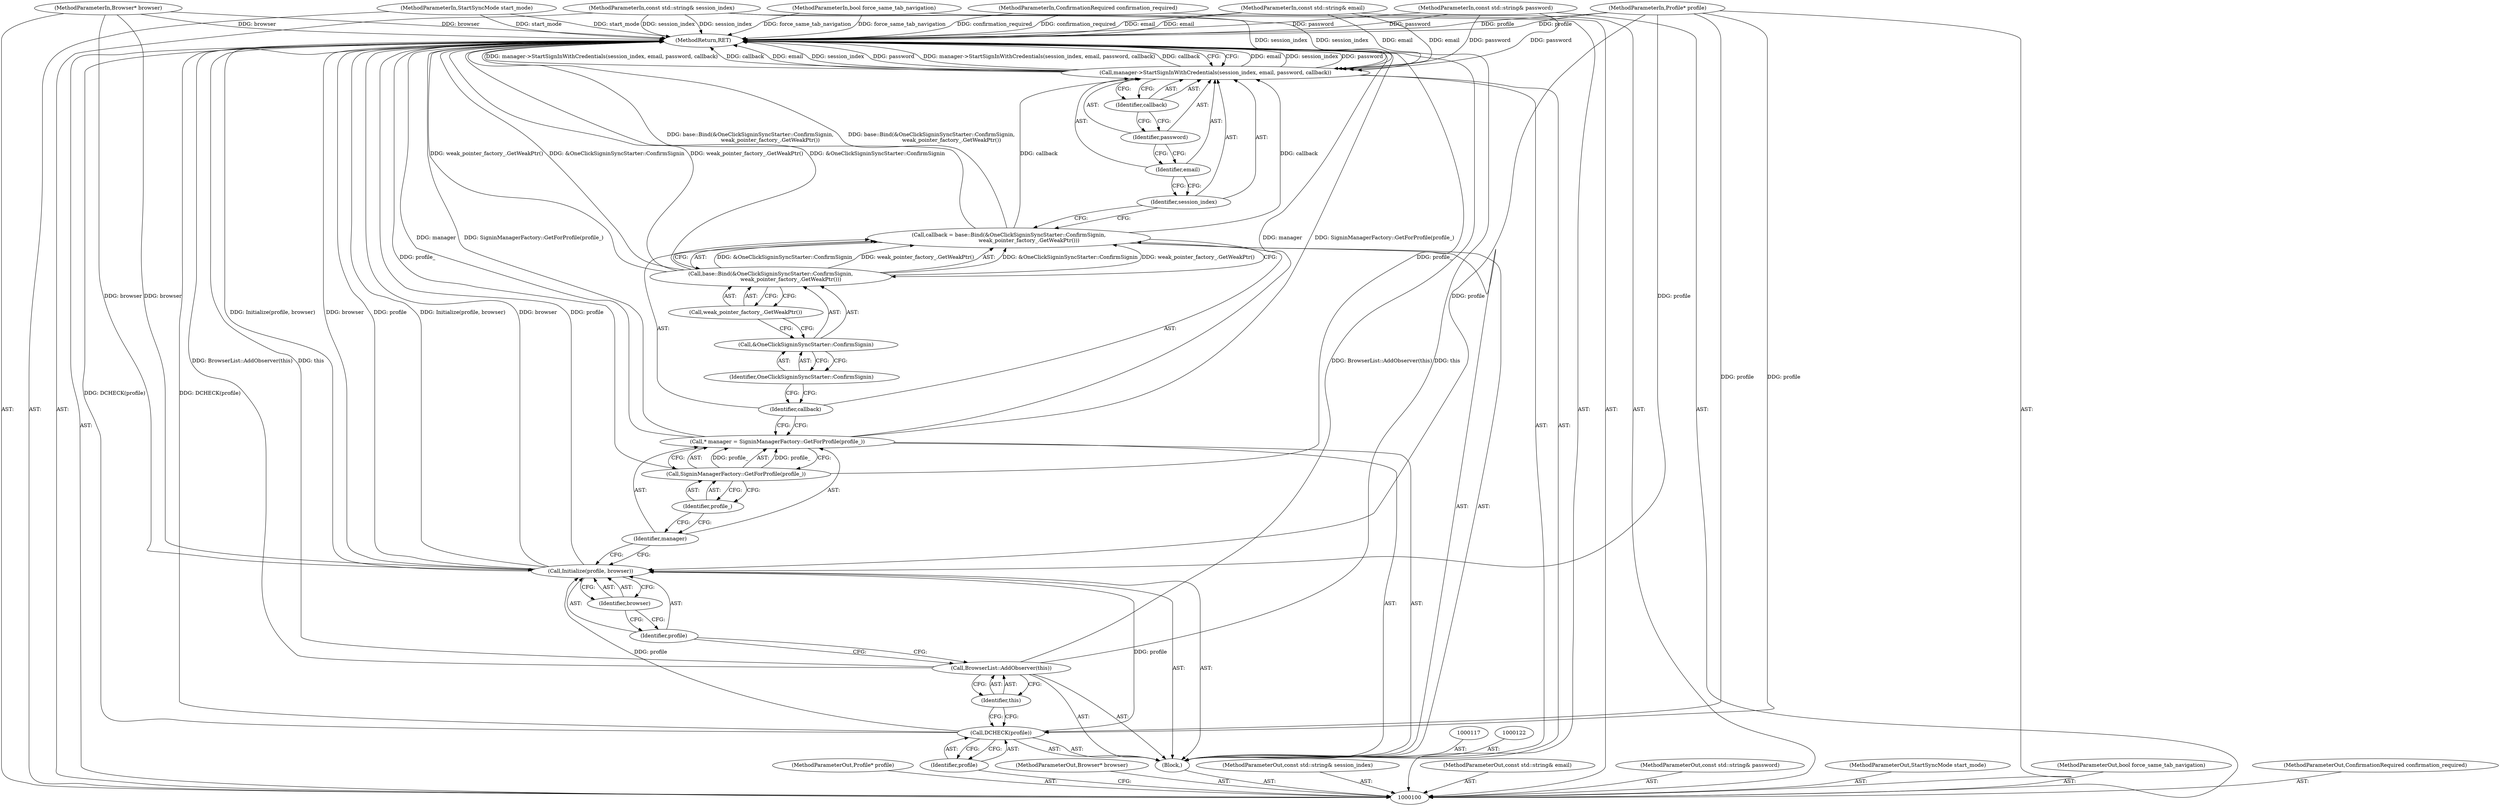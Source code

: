 digraph "1_Chrome_afbc71b7a78ac99810a6b22b2b0a2e85dde18794_1" {
"1000134" [label="(MethodReturn,RET)"];
"1000109" [label="(Block,)"];
"1000111" [label="(Identifier,profile)"];
"1000110" [label="(Call,DCHECK(profile))"];
"1000113" [label="(Identifier,this)"];
"1000112" [label="(Call,BrowserList::AddObserver(this))"];
"1000115" [label="(Identifier,profile)"];
"1000114" [label="(Call,Initialize(profile, browser))"];
"1000116" [label="(Identifier,browser)"];
"1000118" [label="(Call,* manager = SigninManagerFactory::GetForProfile(profile_))"];
"1000119" [label="(Identifier,manager)"];
"1000120" [label="(Call,SigninManagerFactory::GetForProfile(profile_))"];
"1000121" [label="(Identifier,profile_)"];
"1000101" [label="(MethodParameterIn,Profile* profile)"];
"1000188" [label="(MethodParameterOut,Profile* profile)"];
"1000125" [label="(Call,base::Bind(&OneClickSigninSyncStarter::ConfirmSignin,\n                        weak_pointer_factory_.GetWeakPtr()))"];
"1000123" [label="(Call,callback = base::Bind(&OneClickSigninSyncStarter::ConfirmSignin,\n                        weak_pointer_factory_.GetWeakPtr()))"];
"1000124" [label="(Identifier,callback)"];
"1000126" [label="(Call,&OneClickSigninSyncStarter::ConfirmSignin)"];
"1000127" [label="(Identifier,OneClickSigninSyncStarter::ConfirmSignin)"];
"1000128" [label="(Call,weak_pointer_factory_.GetWeakPtr())"];
"1000129" [label="(Call,manager->StartSignInWithCredentials(session_index, email, password, callback))"];
"1000130" [label="(Identifier,session_index)"];
"1000131" [label="(Identifier,email)"];
"1000132" [label="(Identifier,password)"];
"1000133" [label="(Identifier,callback)"];
"1000102" [label="(MethodParameterIn,Browser* browser)"];
"1000189" [label="(MethodParameterOut,Browser* browser)"];
"1000103" [label="(MethodParameterIn,const std::string& session_index)"];
"1000190" [label="(MethodParameterOut,const std::string& session_index)"];
"1000104" [label="(MethodParameterIn,const std::string& email)"];
"1000191" [label="(MethodParameterOut,const std::string& email)"];
"1000105" [label="(MethodParameterIn,const std::string& password)"];
"1000192" [label="(MethodParameterOut,const std::string& password)"];
"1000106" [label="(MethodParameterIn,StartSyncMode start_mode)"];
"1000193" [label="(MethodParameterOut,StartSyncMode start_mode)"];
"1000107" [label="(MethodParameterIn,bool force_same_tab_navigation)"];
"1000194" [label="(MethodParameterOut,bool force_same_tab_navigation)"];
"1000108" [label="(MethodParameterIn,ConfirmationRequired confirmation_required)"];
"1000195" [label="(MethodParameterOut,ConfirmationRequired confirmation_required)"];
"1000134" -> "1000100"  [label="AST: "];
"1000134" -> "1000129"  [label="CFG: "];
"1000123" -> "1000134"  [label="DDG: base::Bind(&OneClickSigninSyncStarter::ConfirmSignin,\n                        weak_pointer_factory_.GetWeakPtr())"];
"1000108" -> "1000134"  [label="DDG: confirmation_required"];
"1000107" -> "1000134"  [label="DDG: force_same_tab_navigation"];
"1000104" -> "1000134"  [label="DDG: email"];
"1000105" -> "1000134"  [label="DDG: password"];
"1000114" -> "1000134"  [label="DDG: Initialize(profile, browser)"];
"1000114" -> "1000134"  [label="DDG: browser"];
"1000114" -> "1000134"  [label="DDG: profile"];
"1000125" -> "1000134"  [label="DDG: weak_pointer_factory_.GetWeakPtr()"];
"1000125" -> "1000134"  [label="DDG: &OneClickSigninSyncStarter::ConfirmSignin"];
"1000118" -> "1000134"  [label="DDG: manager"];
"1000118" -> "1000134"  [label="DDG: SigninManagerFactory::GetForProfile(profile_)"];
"1000106" -> "1000134"  [label="DDG: start_mode"];
"1000129" -> "1000134"  [label="DDG: email"];
"1000129" -> "1000134"  [label="DDG: session_index"];
"1000129" -> "1000134"  [label="DDG: password"];
"1000129" -> "1000134"  [label="DDG: manager->StartSignInWithCredentials(session_index, email, password, callback)"];
"1000129" -> "1000134"  [label="DDG: callback"];
"1000103" -> "1000134"  [label="DDG: session_index"];
"1000120" -> "1000134"  [label="DDG: profile_"];
"1000102" -> "1000134"  [label="DDG: browser"];
"1000112" -> "1000134"  [label="DDG: BrowserList::AddObserver(this)"];
"1000112" -> "1000134"  [label="DDG: this"];
"1000101" -> "1000134"  [label="DDG: profile"];
"1000110" -> "1000134"  [label="DDG: DCHECK(profile)"];
"1000109" -> "1000100"  [label="AST: "];
"1000110" -> "1000109"  [label="AST: "];
"1000112" -> "1000109"  [label="AST: "];
"1000114" -> "1000109"  [label="AST: "];
"1000117" -> "1000109"  [label="AST: "];
"1000118" -> "1000109"  [label="AST: "];
"1000122" -> "1000109"  [label="AST: "];
"1000123" -> "1000109"  [label="AST: "];
"1000129" -> "1000109"  [label="AST: "];
"1000111" -> "1000110"  [label="AST: "];
"1000111" -> "1000100"  [label="CFG: "];
"1000110" -> "1000111"  [label="CFG: "];
"1000110" -> "1000109"  [label="AST: "];
"1000110" -> "1000111"  [label="CFG: "];
"1000111" -> "1000110"  [label="AST: "];
"1000113" -> "1000110"  [label="CFG: "];
"1000110" -> "1000134"  [label="DDG: DCHECK(profile)"];
"1000101" -> "1000110"  [label="DDG: profile"];
"1000110" -> "1000114"  [label="DDG: profile"];
"1000113" -> "1000112"  [label="AST: "];
"1000113" -> "1000110"  [label="CFG: "];
"1000112" -> "1000113"  [label="CFG: "];
"1000112" -> "1000109"  [label="AST: "];
"1000112" -> "1000113"  [label="CFG: "];
"1000113" -> "1000112"  [label="AST: "];
"1000115" -> "1000112"  [label="CFG: "];
"1000112" -> "1000134"  [label="DDG: BrowserList::AddObserver(this)"];
"1000112" -> "1000134"  [label="DDG: this"];
"1000115" -> "1000114"  [label="AST: "];
"1000115" -> "1000112"  [label="CFG: "];
"1000116" -> "1000115"  [label="CFG: "];
"1000114" -> "1000109"  [label="AST: "];
"1000114" -> "1000116"  [label="CFG: "];
"1000115" -> "1000114"  [label="AST: "];
"1000116" -> "1000114"  [label="AST: "];
"1000119" -> "1000114"  [label="CFG: "];
"1000114" -> "1000134"  [label="DDG: Initialize(profile, browser)"];
"1000114" -> "1000134"  [label="DDG: browser"];
"1000114" -> "1000134"  [label="DDG: profile"];
"1000110" -> "1000114"  [label="DDG: profile"];
"1000101" -> "1000114"  [label="DDG: profile"];
"1000102" -> "1000114"  [label="DDG: browser"];
"1000116" -> "1000114"  [label="AST: "];
"1000116" -> "1000115"  [label="CFG: "];
"1000114" -> "1000116"  [label="CFG: "];
"1000118" -> "1000109"  [label="AST: "];
"1000118" -> "1000120"  [label="CFG: "];
"1000119" -> "1000118"  [label="AST: "];
"1000120" -> "1000118"  [label="AST: "];
"1000124" -> "1000118"  [label="CFG: "];
"1000118" -> "1000134"  [label="DDG: manager"];
"1000118" -> "1000134"  [label="DDG: SigninManagerFactory::GetForProfile(profile_)"];
"1000120" -> "1000118"  [label="DDG: profile_"];
"1000119" -> "1000118"  [label="AST: "];
"1000119" -> "1000114"  [label="CFG: "];
"1000121" -> "1000119"  [label="CFG: "];
"1000120" -> "1000118"  [label="AST: "];
"1000120" -> "1000121"  [label="CFG: "];
"1000121" -> "1000120"  [label="AST: "];
"1000118" -> "1000120"  [label="CFG: "];
"1000120" -> "1000134"  [label="DDG: profile_"];
"1000120" -> "1000118"  [label="DDG: profile_"];
"1000121" -> "1000120"  [label="AST: "];
"1000121" -> "1000119"  [label="CFG: "];
"1000120" -> "1000121"  [label="CFG: "];
"1000101" -> "1000100"  [label="AST: "];
"1000101" -> "1000134"  [label="DDG: profile"];
"1000101" -> "1000110"  [label="DDG: profile"];
"1000101" -> "1000114"  [label="DDG: profile"];
"1000188" -> "1000100"  [label="AST: "];
"1000125" -> "1000123"  [label="AST: "];
"1000125" -> "1000128"  [label="CFG: "];
"1000126" -> "1000125"  [label="AST: "];
"1000128" -> "1000125"  [label="AST: "];
"1000123" -> "1000125"  [label="CFG: "];
"1000125" -> "1000134"  [label="DDG: weak_pointer_factory_.GetWeakPtr()"];
"1000125" -> "1000134"  [label="DDG: &OneClickSigninSyncStarter::ConfirmSignin"];
"1000125" -> "1000123"  [label="DDG: &OneClickSigninSyncStarter::ConfirmSignin"];
"1000125" -> "1000123"  [label="DDG: weak_pointer_factory_.GetWeakPtr()"];
"1000123" -> "1000109"  [label="AST: "];
"1000123" -> "1000125"  [label="CFG: "];
"1000124" -> "1000123"  [label="AST: "];
"1000125" -> "1000123"  [label="AST: "];
"1000130" -> "1000123"  [label="CFG: "];
"1000123" -> "1000134"  [label="DDG: base::Bind(&OneClickSigninSyncStarter::ConfirmSignin,\n                        weak_pointer_factory_.GetWeakPtr())"];
"1000125" -> "1000123"  [label="DDG: &OneClickSigninSyncStarter::ConfirmSignin"];
"1000125" -> "1000123"  [label="DDG: weak_pointer_factory_.GetWeakPtr()"];
"1000123" -> "1000129"  [label="DDG: callback"];
"1000124" -> "1000123"  [label="AST: "];
"1000124" -> "1000118"  [label="CFG: "];
"1000127" -> "1000124"  [label="CFG: "];
"1000126" -> "1000125"  [label="AST: "];
"1000126" -> "1000127"  [label="CFG: "];
"1000127" -> "1000126"  [label="AST: "];
"1000128" -> "1000126"  [label="CFG: "];
"1000127" -> "1000126"  [label="AST: "];
"1000127" -> "1000124"  [label="CFG: "];
"1000126" -> "1000127"  [label="CFG: "];
"1000128" -> "1000125"  [label="AST: "];
"1000128" -> "1000126"  [label="CFG: "];
"1000125" -> "1000128"  [label="CFG: "];
"1000129" -> "1000109"  [label="AST: "];
"1000129" -> "1000133"  [label="CFG: "];
"1000130" -> "1000129"  [label="AST: "];
"1000131" -> "1000129"  [label="AST: "];
"1000132" -> "1000129"  [label="AST: "];
"1000133" -> "1000129"  [label="AST: "];
"1000134" -> "1000129"  [label="CFG: "];
"1000129" -> "1000134"  [label="DDG: email"];
"1000129" -> "1000134"  [label="DDG: session_index"];
"1000129" -> "1000134"  [label="DDG: password"];
"1000129" -> "1000134"  [label="DDG: manager->StartSignInWithCredentials(session_index, email, password, callback)"];
"1000129" -> "1000134"  [label="DDG: callback"];
"1000103" -> "1000129"  [label="DDG: session_index"];
"1000104" -> "1000129"  [label="DDG: email"];
"1000105" -> "1000129"  [label="DDG: password"];
"1000123" -> "1000129"  [label="DDG: callback"];
"1000130" -> "1000129"  [label="AST: "];
"1000130" -> "1000123"  [label="CFG: "];
"1000131" -> "1000130"  [label="CFG: "];
"1000131" -> "1000129"  [label="AST: "];
"1000131" -> "1000130"  [label="CFG: "];
"1000132" -> "1000131"  [label="CFG: "];
"1000132" -> "1000129"  [label="AST: "];
"1000132" -> "1000131"  [label="CFG: "];
"1000133" -> "1000132"  [label="CFG: "];
"1000133" -> "1000129"  [label="AST: "];
"1000133" -> "1000132"  [label="CFG: "];
"1000129" -> "1000133"  [label="CFG: "];
"1000102" -> "1000100"  [label="AST: "];
"1000102" -> "1000134"  [label="DDG: browser"];
"1000102" -> "1000114"  [label="DDG: browser"];
"1000189" -> "1000100"  [label="AST: "];
"1000103" -> "1000100"  [label="AST: "];
"1000103" -> "1000134"  [label="DDG: session_index"];
"1000103" -> "1000129"  [label="DDG: session_index"];
"1000190" -> "1000100"  [label="AST: "];
"1000104" -> "1000100"  [label="AST: "];
"1000104" -> "1000134"  [label="DDG: email"];
"1000104" -> "1000129"  [label="DDG: email"];
"1000191" -> "1000100"  [label="AST: "];
"1000105" -> "1000100"  [label="AST: "];
"1000105" -> "1000134"  [label="DDG: password"];
"1000105" -> "1000129"  [label="DDG: password"];
"1000192" -> "1000100"  [label="AST: "];
"1000106" -> "1000100"  [label="AST: "];
"1000106" -> "1000134"  [label="DDG: start_mode"];
"1000193" -> "1000100"  [label="AST: "];
"1000107" -> "1000100"  [label="AST: "];
"1000107" -> "1000134"  [label="DDG: force_same_tab_navigation"];
"1000194" -> "1000100"  [label="AST: "];
"1000108" -> "1000100"  [label="AST: "];
"1000108" -> "1000134"  [label="DDG: confirmation_required"];
"1000195" -> "1000100"  [label="AST: "];
}
